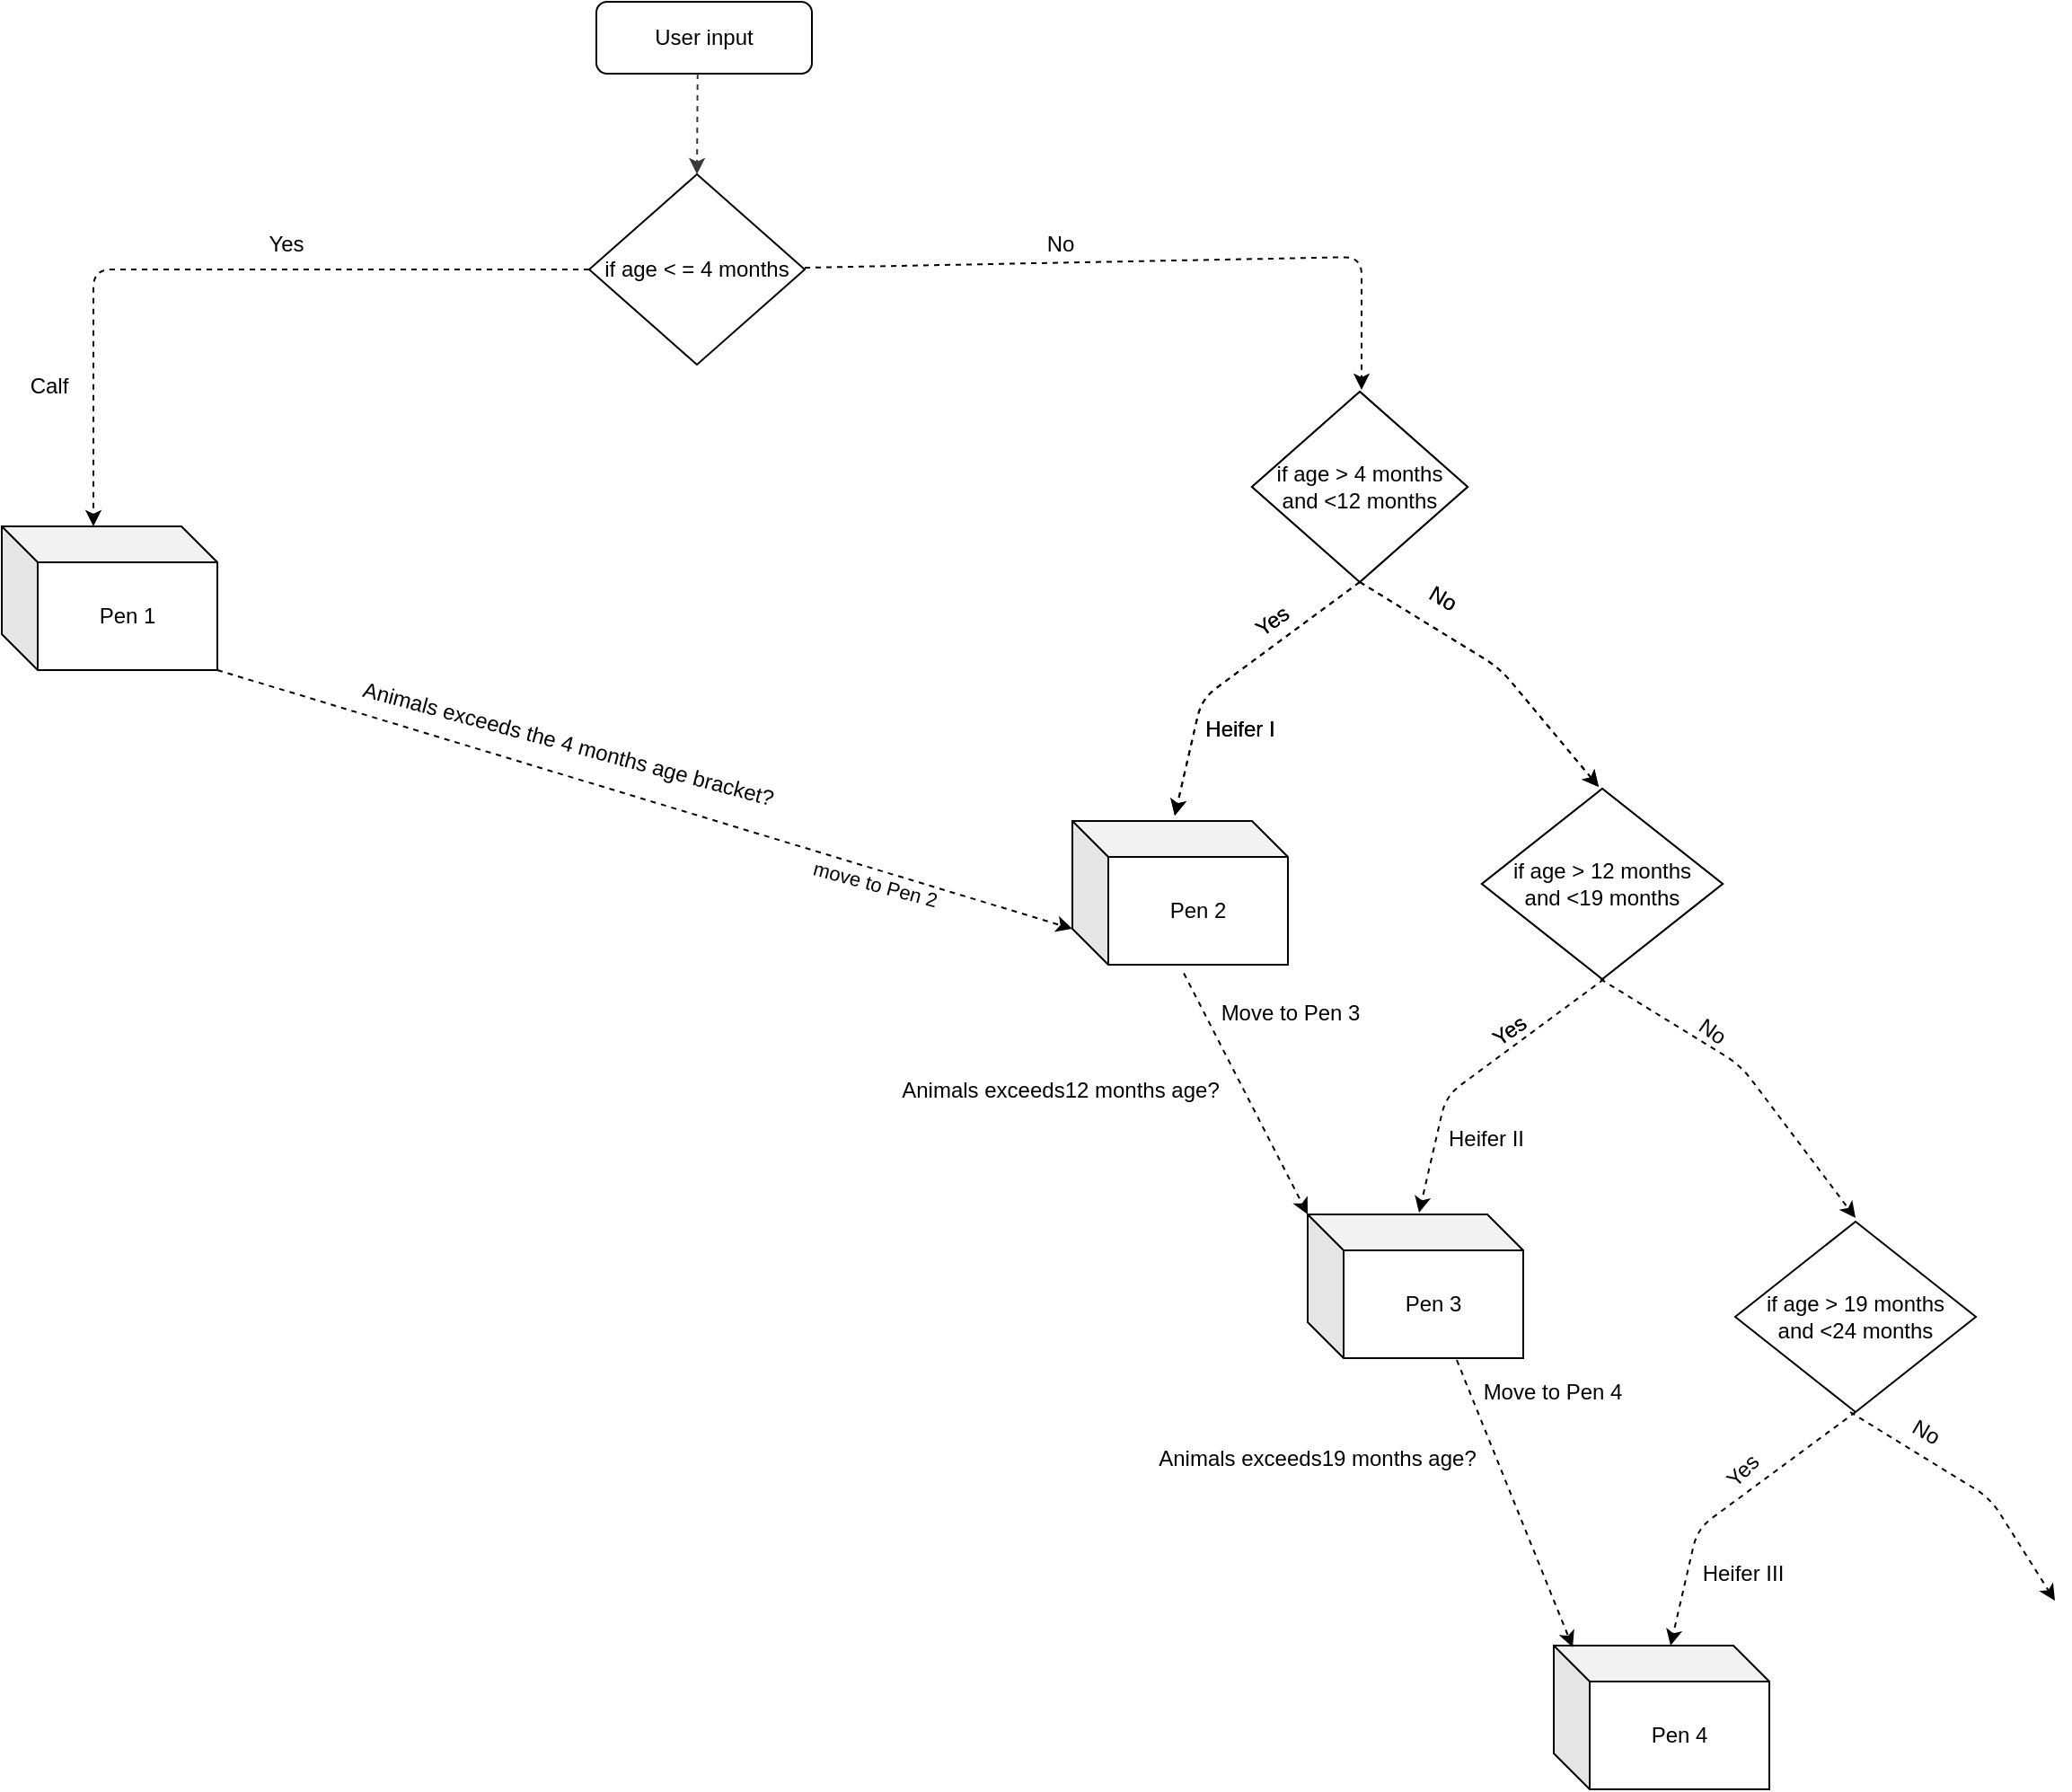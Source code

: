 <mxfile version="14.8.0" type="github">
  <diagram id="C5RBs43oDa-KdzZeNtuy" name="Page-1">
    <mxGraphModel dx="1497" dy="833" grid="0" gridSize="10" guides="1" tooltips="1" connect="1" arrows="1" fold="1" page="1" pageScale="1" pageWidth="4681" pageHeight="3300" math="0" shadow="0">
      <root>
        <mxCell id="WIyWlLk6GJQsqaUBKTNV-0" />
        <mxCell id="WIyWlLk6GJQsqaUBKTNV-1" parent="WIyWlLk6GJQsqaUBKTNV-0" />
        <mxCell id="8aOL3JUY5wuznuy4mqsb-60" value="" style="group" vertex="1" connectable="0" parent="WIyWlLk6GJQsqaUBKTNV-1">
          <mxGeometry x="40" y="10" width="1107" height="995" as="geometry" />
        </mxCell>
        <mxCell id="WIyWlLk6GJQsqaUBKTNV-3" value="User input" style="rounded=1;whiteSpace=wrap;html=1;fontSize=12;glass=0;strokeWidth=1;shadow=0;" parent="8aOL3JUY5wuznuy4mqsb-60" vertex="1">
          <mxGeometry x="331" width="120" height="40" as="geometry" />
        </mxCell>
        <mxCell id="8aOL3JUY5wuznuy4mqsb-8" value="" style="endArrow=classic;html=1;rounded=0;fillColor=#cdeb8b;strokeColor=#36393d;dashed=1;" edge="1" parent="8aOL3JUY5wuznuy4mqsb-60">
          <mxGeometry width="50" height="50" relative="1" as="geometry">
            <mxPoint x="387.38" y="40" as="sourcePoint" />
            <mxPoint x="387" y="96" as="targetPoint" />
          </mxGeometry>
        </mxCell>
        <mxCell id="8aOL3JUY5wuznuy4mqsb-10" value="Yes" style="text;html=1;align=center;verticalAlign=middle;resizable=0;points=[];autosize=1;strokeColor=none;" vertex="1" parent="8aOL3JUY5wuznuy4mqsb-60">
          <mxGeometry x="143" y="126" width="30" height="18" as="geometry" />
        </mxCell>
        <mxCell id="8aOL3JUY5wuznuy4mqsb-12" value="if age &amp;lt; = 4 months" style="rhombus;whiteSpace=wrap;html=1;" vertex="1" parent="8aOL3JUY5wuznuy4mqsb-60">
          <mxGeometry x="327" y="96" width="120" height="106" as="geometry" />
        </mxCell>
        <mxCell id="8aOL3JUY5wuznuy4mqsb-13" value="" style="endArrow=classic;html=1;shadow=0;strokeWidth=1;dashed=1;exitX=0;exitY=0.5;exitDx=0;exitDy=0;" edge="1" parent="8aOL3JUY5wuznuy4mqsb-60" source="8aOL3JUY5wuznuy4mqsb-12">
          <mxGeometry width="50" height="50" relative="1" as="geometry">
            <mxPoint x="102" y="312" as="sourcePoint" />
            <mxPoint x="51" y="292" as="targetPoint" />
            <Array as="points">
              <mxPoint x="51" y="149" />
            </Array>
          </mxGeometry>
        </mxCell>
        <mxCell id="8aOL3JUY5wuznuy4mqsb-15" value="Calf" style="text;html=1;align=center;verticalAlign=middle;resizable=0;points=[];autosize=1;strokeColor=none;" vertex="1" parent="8aOL3JUY5wuznuy4mqsb-60">
          <mxGeometry x="10" y="205" width="32" height="18" as="geometry" />
        </mxCell>
        <mxCell id="8aOL3JUY5wuznuy4mqsb-16" value="" style="endArrow=classic;html=1;shadow=0;dashed=1;strokeColor=#000000;strokeWidth=1;" edge="1" parent="8aOL3JUY5wuznuy4mqsb-60">
          <mxGeometry width="50" height="50" relative="1" as="geometry">
            <mxPoint x="447" y="148" as="sourcePoint" />
            <mxPoint x="757" y="216" as="targetPoint" />
            <Array as="points">
              <mxPoint x="757" y="142" />
            </Array>
          </mxGeometry>
        </mxCell>
        <mxCell id="8aOL3JUY5wuznuy4mqsb-17" value="No" style="text;html=1;align=center;verticalAlign=middle;resizable=0;points=[];autosize=1;strokeColor=none;" vertex="1" parent="8aOL3JUY5wuznuy4mqsb-60">
          <mxGeometry x="576" y="126" width="26" height="18" as="geometry" />
        </mxCell>
        <mxCell id="8aOL3JUY5wuznuy4mqsb-18" value="Pen 1" style="shape=cube;whiteSpace=wrap;html=1;boundedLbl=1;backgroundOutline=1;darkOpacity=0.05;darkOpacity2=0.1;" vertex="1" parent="8aOL3JUY5wuznuy4mqsb-60">
          <mxGeometry y="292" width="120" height="80" as="geometry" />
        </mxCell>
        <mxCell id="8aOL3JUY5wuznuy4mqsb-19" value="&lt;div&gt;if age &amp;gt; 4 months&lt;/div&gt;&lt;div&gt;and &amp;lt;12 months&lt;br&gt;&lt;/div&gt;" style="rhombus;whiteSpace=wrap;html=1;" vertex="1" parent="8aOL3JUY5wuznuy4mqsb-60">
          <mxGeometry x="696" y="217" width="120" height="106" as="geometry" />
        </mxCell>
        <mxCell id="8aOL3JUY5wuznuy4mqsb-21" value="" style="endArrow=classic;html=1;shadow=0;dashed=1;strokeColor=#000000;strokeWidth=1;exitX=0.5;exitY=1;exitDx=0;exitDy=0;" edge="1" parent="8aOL3JUY5wuznuy4mqsb-60" source="8aOL3JUY5wuznuy4mqsb-19">
          <mxGeometry width="50" height="50" relative="1" as="geometry">
            <mxPoint x="756" y="328" as="sourcePoint" />
            <mxPoint x="653" y="453" as="targetPoint" />
            <Array as="points">
              <mxPoint x="668" y="388" />
            </Array>
          </mxGeometry>
        </mxCell>
        <mxCell id="8aOL3JUY5wuznuy4mqsb-22" value="Yes" style="text;html=1;align=center;verticalAlign=middle;resizable=0;points=[];autosize=1;strokeColor=none;rotation=-35;" vertex="1" parent="8aOL3JUY5wuznuy4mqsb-60">
          <mxGeometry x="692" y="336" width="30" height="18" as="geometry" />
        </mxCell>
        <mxCell id="8aOL3JUY5wuznuy4mqsb-24" value="Pen 2" style="shape=cube;whiteSpace=wrap;html=1;boundedLbl=1;backgroundOutline=1;darkOpacity=0.05;darkOpacity2=0.1;" vertex="1" parent="8aOL3JUY5wuznuy4mqsb-60">
          <mxGeometry x="596" y="456" width="120" height="80" as="geometry" />
        </mxCell>
        <mxCell id="8aOL3JUY5wuznuy4mqsb-25" value="Heifer I" style="text;html=1;align=center;verticalAlign=middle;resizable=0;points=[];autosize=1;strokeColor=none;" vertex="1" parent="8aOL3JUY5wuznuy4mqsb-60">
          <mxGeometry x="664.5" y="396" width="49" height="18" as="geometry" />
        </mxCell>
        <mxCell id="8aOL3JUY5wuznuy4mqsb-26" value="" style="endArrow=classic;html=1;shadow=0;dashed=1;strokeColor=#000000;strokeWidth=1;exitX=0.5;exitY=1;exitDx=0;exitDy=0;" edge="1" parent="8aOL3JUY5wuznuy4mqsb-60" source="8aOL3JUY5wuznuy4mqsb-19">
          <mxGeometry width="50" height="50" relative="1" as="geometry">
            <mxPoint x="866" y="475" as="sourcePoint" />
            <mxPoint x="889" y="437" as="targetPoint" />
            <Array as="points">
              <mxPoint x="834" y="371" />
            </Array>
          </mxGeometry>
        </mxCell>
        <mxCell id="8aOL3JUY5wuznuy4mqsb-27" value="No" style="text;html=1;align=center;verticalAlign=middle;resizable=0;points=[];autosize=1;strokeColor=none;rotation=30;" vertex="1" parent="8aOL3JUY5wuznuy4mqsb-60">
          <mxGeometry x="789" y="323" width="26" height="18" as="geometry" />
        </mxCell>
        <mxCell id="8aOL3JUY5wuznuy4mqsb-28" value="&lt;div&gt;if age &amp;gt; 12 months&lt;/div&gt;&lt;div&gt;and &amp;lt;19 months&lt;br&gt;&lt;/div&gt;" style="rhombus;whiteSpace=wrap;html=1;" vertex="1" parent="8aOL3JUY5wuznuy4mqsb-60">
          <mxGeometry x="824" y="438" width="134" height="106" as="geometry" />
        </mxCell>
        <mxCell id="8aOL3JUY5wuznuy4mqsb-29" value="" style="endArrow=classic;html=1;shadow=0;dashed=1;strokeColor=#000000;strokeWidth=1;exitX=0.5;exitY=1;exitDx=0;exitDy=0;" edge="1" parent="8aOL3JUY5wuznuy4mqsb-60">
          <mxGeometry width="50" height="50" relative="1" as="geometry">
            <mxPoint x="892" y="544.0" as="sourcePoint" />
            <mxPoint x="789" y="674.0" as="targetPoint" />
            <Array as="points">
              <mxPoint x="804" y="609" />
            </Array>
          </mxGeometry>
        </mxCell>
        <mxCell id="8aOL3JUY5wuznuy4mqsb-30" value="Yes" style="text;html=1;align=center;verticalAlign=middle;resizable=0;points=[];autosize=1;strokeColor=none;rotation=-35;" vertex="1" parent="8aOL3JUY5wuznuy4mqsb-60">
          <mxGeometry x="824" y="564" width="30" height="18" as="geometry" />
        </mxCell>
        <mxCell id="8aOL3JUY5wuznuy4mqsb-31" value="Pen 3" style="shape=cube;whiteSpace=wrap;html=1;boundedLbl=1;backgroundOutline=1;darkOpacity=0.05;darkOpacity2=0.1;" vertex="1" parent="8aOL3JUY5wuznuy4mqsb-60">
          <mxGeometry x="727" y="675" width="120" height="80" as="geometry" />
        </mxCell>
        <mxCell id="8aOL3JUY5wuznuy4mqsb-32" value="" style="endArrow=classic;html=1;shadow=0;dashed=1;strokeColor=#000000;strokeWidth=1;exitX=1;exitY=1;exitDx=0;exitDy=0;exitPerimeter=0;entryX=0;entryY=0;entryDx=0;entryDy=60;entryPerimeter=0;" edge="1" parent="8aOL3JUY5wuznuy4mqsb-60" source="8aOL3JUY5wuznuy4mqsb-18" target="8aOL3JUY5wuznuy4mqsb-24">
          <mxGeometry width="50" height="50" relative="1" as="geometry">
            <mxPoint x="139" y="368" as="sourcePoint" />
            <mxPoint x="480" y="456" as="targetPoint" />
          </mxGeometry>
        </mxCell>
        <mxCell id="8aOL3JUY5wuznuy4mqsb-38" value="move to Pen 2" style="edgeLabel;html=1;align=center;verticalAlign=middle;resizable=0;points=[];rotation=15;" vertex="1" connectable="0" parent="8aOL3JUY5wuznuy4mqsb-32">
          <mxGeometry x="0.218" y="-2" relative="1" as="geometry">
            <mxPoint x="76" y="29" as="offset" />
          </mxGeometry>
        </mxCell>
        <mxCell id="8aOL3JUY5wuznuy4mqsb-33" value="Animals exceeds the 4 months age bracket?" style="text;html=1;align=center;verticalAlign=middle;resizable=0;points=[];autosize=1;strokeColor=none;rotation=15;" vertex="1" parent="8aOL3JUY5wuznuy4mqsb-60">
          <mxGeometry x="188" y="404" width="253" height="18" as="geometry" />
        </mxCell>
        <mxCell id="8aOL3JUY5wuznuy4mqsb-34" value="" style="endArrow=classic;html=1;shadow=0;dashed=1;strokeColor=#000000;strokeWidth=1;exitX=0.5;exitY=1;exitDx=0;exitDy=0;" edge="1" parent="8aOL3JUY5wuznuy4mqsb-60">
          <mxGeometry width="50" height="50" relative="1" as="geometry">
            <mxPoint x="890" y="544.0" as="sourcePoint" />
            <mxPoint x="1032" y="677" as="targetPoint" />
            <Array as="points">
              <mxPoint x="968" y="592" />
            </Array>
          </mxGeometry>
        </mxCell>
        <mxCell id="8aOL3JUY5wuznuy4mqsb-35" value="Heifer II" style="text;html=1;align=center;verticalAlign=middle;resizable=0;points=[];autosize=1;strokeColor=none;" vertex="1" parent="8aOL3JUY5wuznuy4mqsb-60">
          <mxGeometry x="800" y="624" width="52" height="18" as="geometry" />
        </mxCell>
        <mxCell id="8aOL3JUY5wuznuy4mqsb-36" value="&lt;div&gt;if age &amp;gt; 19 months&lt;/div&gt;&lt;div&gt;and &amp;lt;24 months&lt;br&gt;&lt;/div&gt;" style="rhombus;whiteSpace=wrap;html=1;" vertex="1" parent="8aOL3JUY5wuznuy4mqsb-60">
          <mxGeometry x="965" y="679" width="134" height="106" as="geometry" />
        </mxCell>
        <mxCell id="8aOL3JUY5wuznuy4mqsb-37" value="" style="endArrow=classic;html=1;shadow=0;dashed=1;strokeColor=#000000;strokeWidth=1;exitX=0.517;exitY=1.059;exitDx=0;exitDy=0;exitPerimeter=0;" edge="1" parent="8aOL3JUY5wuznuy4mqsb-60" source="8aOL3JUY5wuznuy4mqsb-24">
          <mxGeometry width="50" height="50" relative="1" as="geometry">
            <mxPoint x="613" y="647" as="sourcePoint" />
            <mxPoint x="727" y="675" as="targetPoint" />
          </mxGeometry>
        </mxCell>
        <mxCell id="8aOL3JUY5wuznuy4mqsb-39" value="Animals exceeds12 months age?" style="text;html=1;align=center;verticalAlign=middle;resizable=0;points=[];autosize=1;strokeColor=none;rotation=0;" vertex="1" parent="8aOL3JUY5wuznuy4mqsb-60">
          <mxGeometry x="492" y="597" width="194" height="18" as="geometry" />
        </mxCell>
        <mxCell id="8aOL3JUY5wuznuy4mqsb-40" value="Move to Pen 3" style="text;html=1;align=center;verticalAlign=middle;resizable=0;points=[];autosize=1;strokeColor=none;" vertex="1" parent="8aOL3JUY5wuznuy4mqsb-60">
          <mxGeometry x="674" y="554" width="86" height="18" as="geometry" />
        </mxCell>
        <mxCell id="8aOL3JUY5wuznuy4mqsb-41" value="No" style="text;html=1;align=center;verticalAlign=middle;resizable=0;points=[];autosize=1;strokeColor=none;rotation=35;" vertex="1" parent="8aOL3JUY5wuznuy4mqsb-60">
          <mxGeometry x="939" y="564" width="26" height="18" as="geometry" />
        </mxCell>
        <mxCell id="8aOL3JUY5wuznuy4mqsb-42" value="" style="endArrow=classic;html=1;shadow=0;dashed=1;strokeColor=#000000;strokeWidth=1;exitX=0.5;exitY=1;exitDx=0;exitDy=0;" edge="1" parent="8aOL3JUY5wuznuy4mqsb-60">
          <mxGeometry width="50" height="50" relative="1" as="geometry">
            <mxPoint x="1032" y="785.0" as="sourcePoint" />
            <mxPoint x="929" y="915.0" as="targetPoint" />
            <Array as="points">
              <mxPoint x="944" y="850" />
            </Array>
          </mxGeometry>
        </mxCell>
        <mxCell id="8aOL3JUY5wuznuy4mqsb-43" value="Yes" style="text;html=1;align=center;verticalAlign=middle;resizable=0;points=[];autosize=1;strokeColor=none;rotation=-45;" vertex="1" parent="8aOL3JUY5wuznuy4mqsb-60">
          <mxGeometry x="954" y="809" width="30" height="18" as="geometry" />
        </mxCell>
        <mxCell id="8aOL3JUY5wuznuy4mqsb-44" value="Pen 4" style="shape=cube;whiteSpace=wrap;html=1;boundedLbl=1;backgroundOutline=1;darkOpacity=0.05;darkOpacity2=0.1;" vertex="1" parent="8aOL3JUY5wuznuy4mqsb-60">
          <mxGeometry x="864" y="915" width="120" height="80" as="geometry" />
        </mxCell>
        <mxCell id="8aOL3JUY5wuznuy4mqsb-45" value="Heifer III" style="text;html=1;align=center;verticalAlign=middle;resizable=0;points=[];autosize=1;strokeColor=none;" vertex="1" parent="8aOL3JUY5wuznuy4mqsb-60">
          <mxGeometry x="941.5" y="866" width="55" height="18" as="geometry" />
        </mxCell>
        <mxCell id="8aOL3JUY5wuznuy4mqsb-46" value="" style="endArrow=classic;html=1;shadow=0;dashed=1;strokeColor=#000000;strokeWidth=1;exitX=0.5;exitY=1;exitDx=0;exitDy=0;" edge="1" parent="8aOL3JUY5wuznuy4mqsb-60">
          <mxGeometry width="50" height="50" relative="1" as="geometry">
            <mxPoint x="1029.0" y="785.0" as="sourcePoint" />
            <mxPoint x="1143" y="890" as="targetPoint" />
            <Array as="points">
              <mxPoint x="1107" y="833" />
            </Array>
          </mxGeometry>
        </mxCell>
        <mxCell id="8aOL3JUY5wuznuy4mqsb-47" value="No" style="text;html=1;align=center;verticalAlign=middle;resizable=0;points=[];autosize=1;strokeColor=none;rotation=30;" vertex="1" parent="8aOL3JUY5wuznuy4mqsb-60">
          <mxGeometry x="1058" y="787" width="26" height="18" as="geometry" />
        </mxCell>
        <mxCell id="8aOL3JUY5wuznuy4mqsb-50" value="&lt;div&gt;if age &amp;gt; 4 months&lt;/div&gt;&lt;div&gt;and &amp;lt;12 months&lt;br&gt;&lt;/div&gt;" style="rhombus;whiteSpace=wrap;html=1;" vertex="1" parent="8aOL3JUY5wuznuy4mqsb-60">
          <mxGeometry x="696" y="217" width="120" height="106" as="geometry" />
        </mxCell>
        <mxCell id="8aOL3JUY5wuznuy4mqsb-51" value="Yes" style="text;html=1;align=center;verticalAlign=middle;resizable=0;points=[];autosize=1;strokeColor=none;rotation=-35;" vertex="1" parent="8aOL3JUY5wuznuy4mqsb-60">
          <mxGeometry x="692" y="336" width="30" height="18" as="geometry" />
        </mxCell>
        <mxCell id="8aOL3JUY5wuznuy4mqsb-52" value="" style="endArrow=classic;html=1;shadow=0;dashed=1;strokeColor=#000000;strokeWidth=1;exitX=0.5;exitY=1;exitDx=0;exitDy=0;" edge="1" source="8aOL3JUY5wuznuy4mqsb-50" parent="8aOL3JUY5wuznuy4mqsb-60">
          <mxGeometry width="50" height="50" relative="1" as="geometry">
            <mxPoint x="756" y="328" as="sourcePoint" />
            <mxPoint x="653" y="453.0" as="targetPoint" />
            <Array as="points">
              <mxPoint x="668" y="388" />
            </Array>
          </mxGeometry>
        </mxCell>
        <mxCell id="8aOL3JUY5wuznuy4mqsb-53" value="Heifer I" style="text;html=1;align=center;verticalAlign=middle;resizable=0;points=[];autosize=1;strokeColor=none;" vertex="1" parent="8aOL3JUY5wuznuy4mqsb-60">
          <mxGeometry x="664.5" y="396" width="49" height="18" as="geometry" />
        </mxCell>
        <mxCell id="8aOL3JUY5wuznuy4mqsb-54" value="No" style="text;html=1;align=center;verticalAlign=middle;resizable=0;points=[];autosize=1;strokeColor=none;rotation=30;" vertex="1" parent="8aOL3JUY5wuznuy4mqsb-60">
          <mxGeometry x="789" y="323" width="26" height="18" as="geometry" />
        </mxCell>
        <mxCell id="8aOL3JUY5wuznuy4mqsb-55" value="" style="endArrow=classic;html=1;shadow=0;dashed=1;strokeColor=#000000;strokeWidth=1;exitX=0.5;exitY=1;exitDx=0;exitDy=0;" edge="1" source="8aOL3JUY5wuznuy4mqsb-50" parent="8aOL3JUY5wuznuy4mqsb-60">
          <mxGeometry width="50" height="50" relative="1" as="geometry">
            <mxPoint x="866" y="475" as="sourcePoint" />
            <mxPoint x="889" y="437" as="targetPoint" />
            <Array as="points">
              <mxPoint x="834" y="371" />
            </Array>
          </mxGeometry>
        </mxCell>
        <mxCell id="8aOL3JUY5wuznuy4mqsb-56" value="&lt;div&gt;if age &amp;gt; 12 months&lt;/div&gt;&lt;div&gt;and &amp;lt;19 months&lt;br&gt;&lt;/div&gt;" style="rhombus;whiteSpace=wrap;html=1;" vertex="1" parent="8aOL3JUY5wuznuy4mqsb-60">
          <mxGeometry x="824" y="438" width="134" height="106" as="geometry" />
        </mxCell>
        <mxCell id="8aOL3JUY5wuznuy4mqsb-57" value="Yes" style="text;html=1;align=center;verticalAlign=middle;resizable=0;points=[];autosize=1;strokeColor=none;rotation=-35;" vertex="1" parent="8aOL3JUY5wuznuy4mqsb-60">
          <mxGeometry x="824" y="564" width="30" height="18" as="geometry" />
        </mxCell>
        <mxCell id="8aOL3JUY5wuznuy4mqsb-62" value="Animals exceeds19 months age?" style="text;html=1;align=center;verticalAlign=middle;resizable=0;points=[];autosize=1;strokeColor=none;rotation=0;" vertex="1" parent="8aOL3JUY5wuznuy4mqsb-60">
          <mxGeometry x="635" y="802" width="194" height="18" as="geometry" />
        </mxCell>
        <mxCell id="8aOL3JUY5wuznuy4mqsb-63" value="Move to Pen 4" style="text;html=1;align=center;verticalAlign=middle;resizable=0;points=[];autosize=1;strokeColor=none;" vertex="1" parent="8aOL3JUY5wuznuy4mqsb-60">
          <mxGeometry x="820" y="765" width="86" height="18" as="geometry" />
        </mxCell>
        <mxCell id="8aOL3JUY5wuznuy4mqsb-61" value="" style="endArrow=classic;html=1;shadow=0;dashed=1;strokeColor=#000000;strokeWidth=1;exitX=0.517;exitY=1.059;exitDx=0;exitDy=0;exitPerimeter=0;entryX=0.088;entryY=0.012;entryDx=0;entryDy=0;entryPerimeter=0;" edge="1" parent="WIyWlLk6GJQsqaUBKTNV-1" target="8aOL3JUY5wuznuy4mqsb-44">
          <mxGeometry width="50" height="50" relative="1" as="geometry">
            <mxPoint x="850" y="766" as="sourcePoint" />
            <mxPoint x="918.96" y="900.28" as="targetPoint" />
          </mxGeometry>
        </mxCell>
      </root>
    </mxGraphModel>
  </diagram>
</mxfile>
